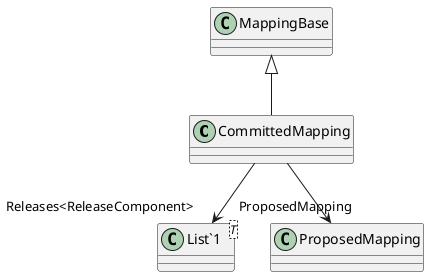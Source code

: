 @startuml
class CommittedMapping {
}
class "List`1"<T> {
}
MappingBase <|-- CommittedMapping
CommittedMapping --> "ProposedMapping" ProposedMapping
CommittedMapping --> "Releases<ReleaseComponent>" "List`1"
@enduml
